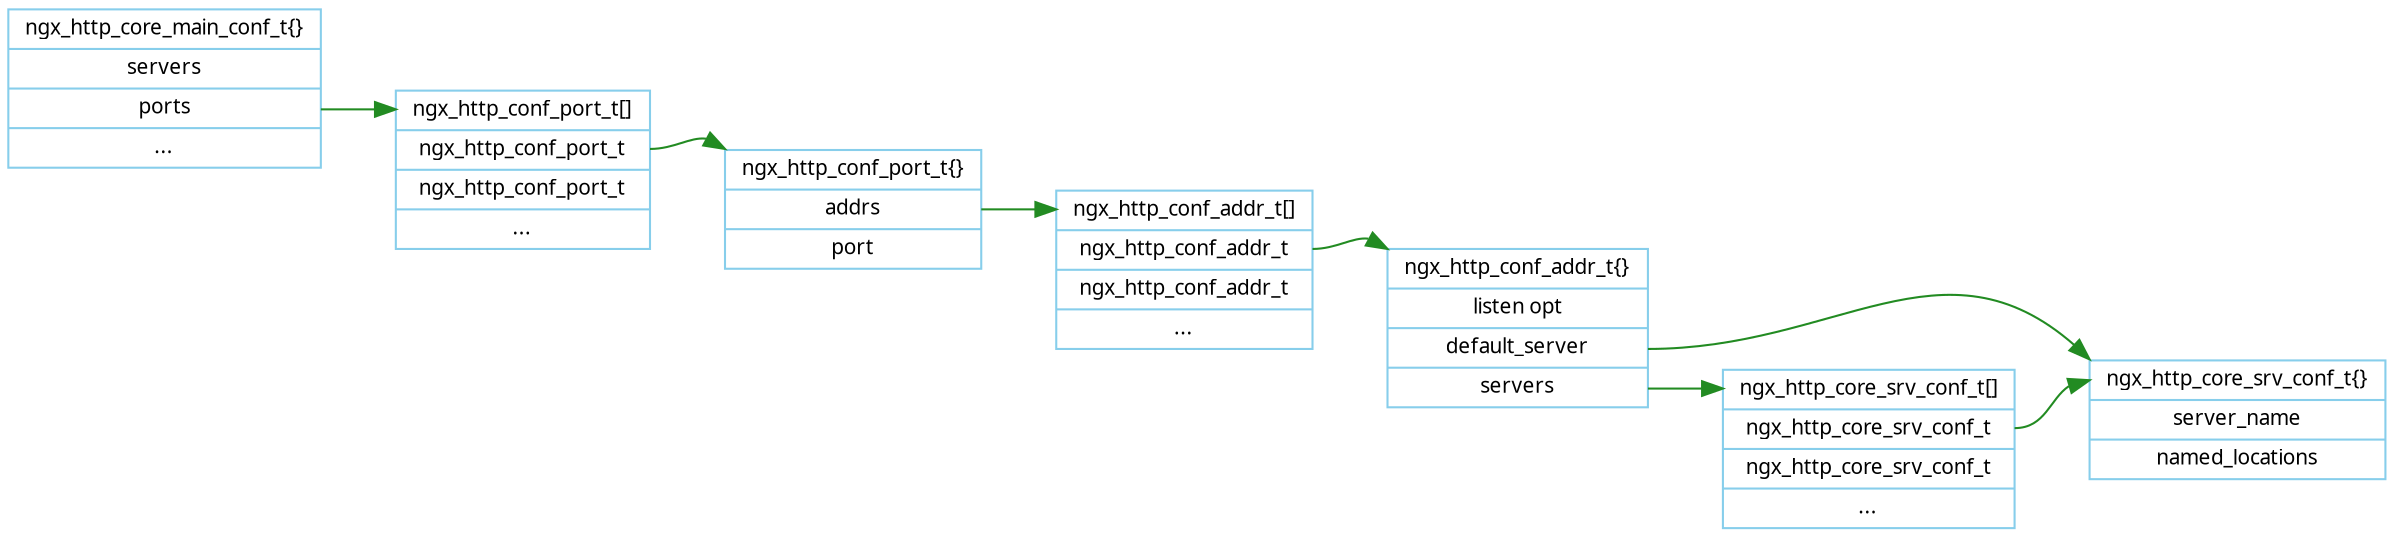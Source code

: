 digraph ngx_array {
   rankdir=LR;
   node [shape=record, color=skyblue, fontname="Verdana", fontsize=10];
   edge [color=forestgreen, fontname="Verdana", fontsize=10];

   ngx_http_core_main_conf_t [label="ngx_http_core_main_conf_t\{\}|servers|<ports>ports|..."];
   ngx_http_conf_port_t_array [label="<head>ngx_http_conf_port_t\[\]|<n1>ngx_http_conf_port_t|<n2>ngx_http_conf_port_t|..."];
   ngx_http_conf_port_t [label="<head>ngx_http_conf_port_t\{\}|<addrs>addrs|port"];
   ngx_http_conf_addr_t_array [label="<head>ngx_http_conf_addr_t\[\]|<n1>ngx_http_conf_addr_t|<n2>ngx_http_conf_addr_t|..."];
   ngx_http_conf_addr_t [label="<head>ngx_http_conf_addr_t\{\}|listen opt|<default_server>default_server|<servers>servers"];
   ngx_http_core_srv_conf_t_array [label="<head>ngx_http_core_srv_conf_t\[\]|<n1>ngx_http_core_srv_conf_t|<n2>ngx_http_core_srv_conf_t|..."];
   ngx_http_core_srv_conf_t [label="<head>ngx_http_core_srv_conf_t\{\}|server_name|<named_locations>named_locations"];

   ngx_http_core_main_conf_t:ports -> ngx_http_conf_port_t_array:head;
   ngx_http_conf_port_t_array:n1 -> ngx_http_conf_port_t:head:nw;
   ngx_http_conf_port_t:addrs -> ngx_http_conf_addr_t_array:head;
   ngx_http_conf_addr_t_array:n1 -> ngx_http_conf_addr_t:head:nw;
   ngx_http_conf_addr_t:servers -> ngx_http_core_srv_conf_t_array:head [weight=10];
   ngx_http_core_srv_conf_t_array:n1 -> ngx_http_core_srv_conf_t:head;
   ngx_http_conf_addr_t:default_server -> ngx_http_core_srv_conf_t:head:nw;
}